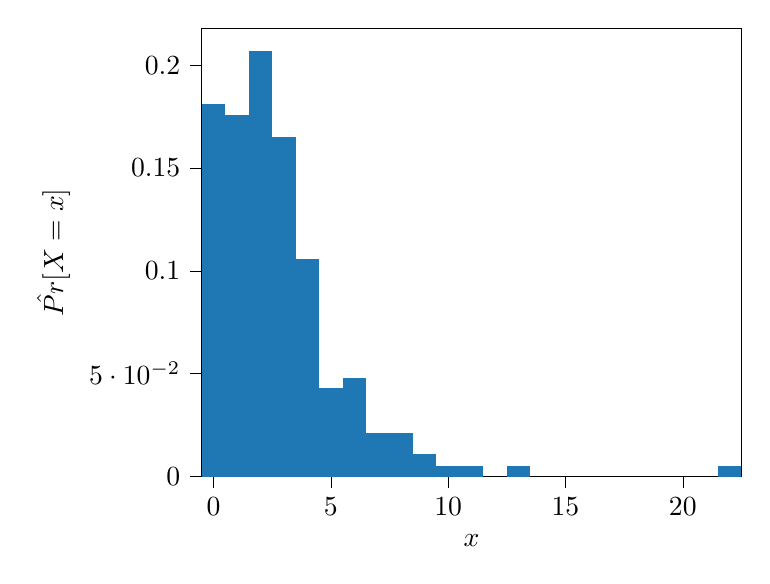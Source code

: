 % This file was created with tikzplotlib v0.10.1.
\begin{tikzpicture}

\definecolor{darkgray176}{RGB}{176,176,176}
\definecolor{steelblue31119180}{RGB}{31,119,180}

\begin{axis}[
tick align=outside,
tick pos=left,
x grid style={darkgray176},
xlabel={\(\displaystyle x\)},
xmin=-0.5, xmax=22.5,
xtick style={color=black},
y grid style={darkgray176},
ylabel={\(\displaystyle \hat{Pr}[X=x]\)},
ymin=0, ymax=0.218,
ytick style={color=black}
]
\draw[draw=none,fill=steelblue31119180] (axis cs:-0.5,0) rectangle (axis cs:0.5,0.181);
\draw[draw=none,fill=steelblue31119180] (axis cs:0.5,0) rectangle (axis cs:1.5,0.176);
\draw[draw=none,fill=steelblue31119180] (axis cs:1.5,0) rectangle (axis cs:2.5,0.207);
\draw[draw=none,fill=steelblue31119180] (axis cs:2.5,0) rectangle (axis cs:3.5,0.165);
\draw[draw=none,fill=steelblue31119180] (axis cs:3.5,0) rectangle (axis cs:4.5,0.106);
\draw[draw=none,fill=steelblue31119180] (axis cs:4.5,0) rectangle (axis cs:5.5,0.043);
\draw[draw=none,fill=steelblue31119180] (axis cs:5.5,0) rectangle (axis cs:6.5,0.048);
\draw[draw=none,fill=steelblue31119180] (axis cs:6.5,0) rectangle (axis cs:7.5,0.021);
\draw[draw=none,fill=steelblue31119180] (axis cs:7.5,0) rectangle (axis cs:8.5,0.021);
\draw[draw=none,fill=steelblue31119180] (axis cs:8.5,0) rectangle (axis cs:9.5,0.011);
\draw[draw=none,fill=steelblue31119180] (axis cs:9.5,0) rectangle (axis cs:10.5,0.005);
\draw[draw=none,fill=steelblue31119180] (axis cs:10.5,0) rectangle (axis cs:11.5,0.005);
\draw[draw=none,fill=steelblue31119180] (axis cs:11.5,0) rectangle (axis cs:12.5,0);
\draw[draw=none,fill=steelblue31119180] (axis cs:12.5,0) rectangle (axis cs:13.5,0.005);
\draw[draw=none,fill=steelblue31119180] (axis cs:13.5,0) rectangle (axis cs:14.5,0);
\draw[draw=none,fill=steelblue31119180] (axis cs:14.5,0) rectangle (axis cs:15.5,0);
\draw[draw=none,fill=steelblue31119180] (axis cs:15.5,0) rectangle (axis cs:16.5,0);
\draw[draw=none,fill=steelblue31119180] (axis cs:16.5,0) rectangle (axis cs:17.5,0);
\draw[draw=none,fill=steelblue31119180] (axis cs:17.5,0) rectangle (axis cs:18.5,0);
\draw[draw=none,fill=steelblue31119180] (axis cs:18.5,0) rectangle (axis cs:19.5,0);
\draw[draw=none,fill=steelblue31119180] (axis cs:19.5,0) rectangle (axis cs:20.5,0);
\draw[draw=none,fill=steelblue31119180] (axis cs:20.5,0) rectangle (axis cs:21.5,0);
\draw[draw=none,fill=steelblue31119180] (axis cs:21.5,0) rectangle (axis cs:22.5,0.005);
\end{axis}

\end{tikzpicture}

